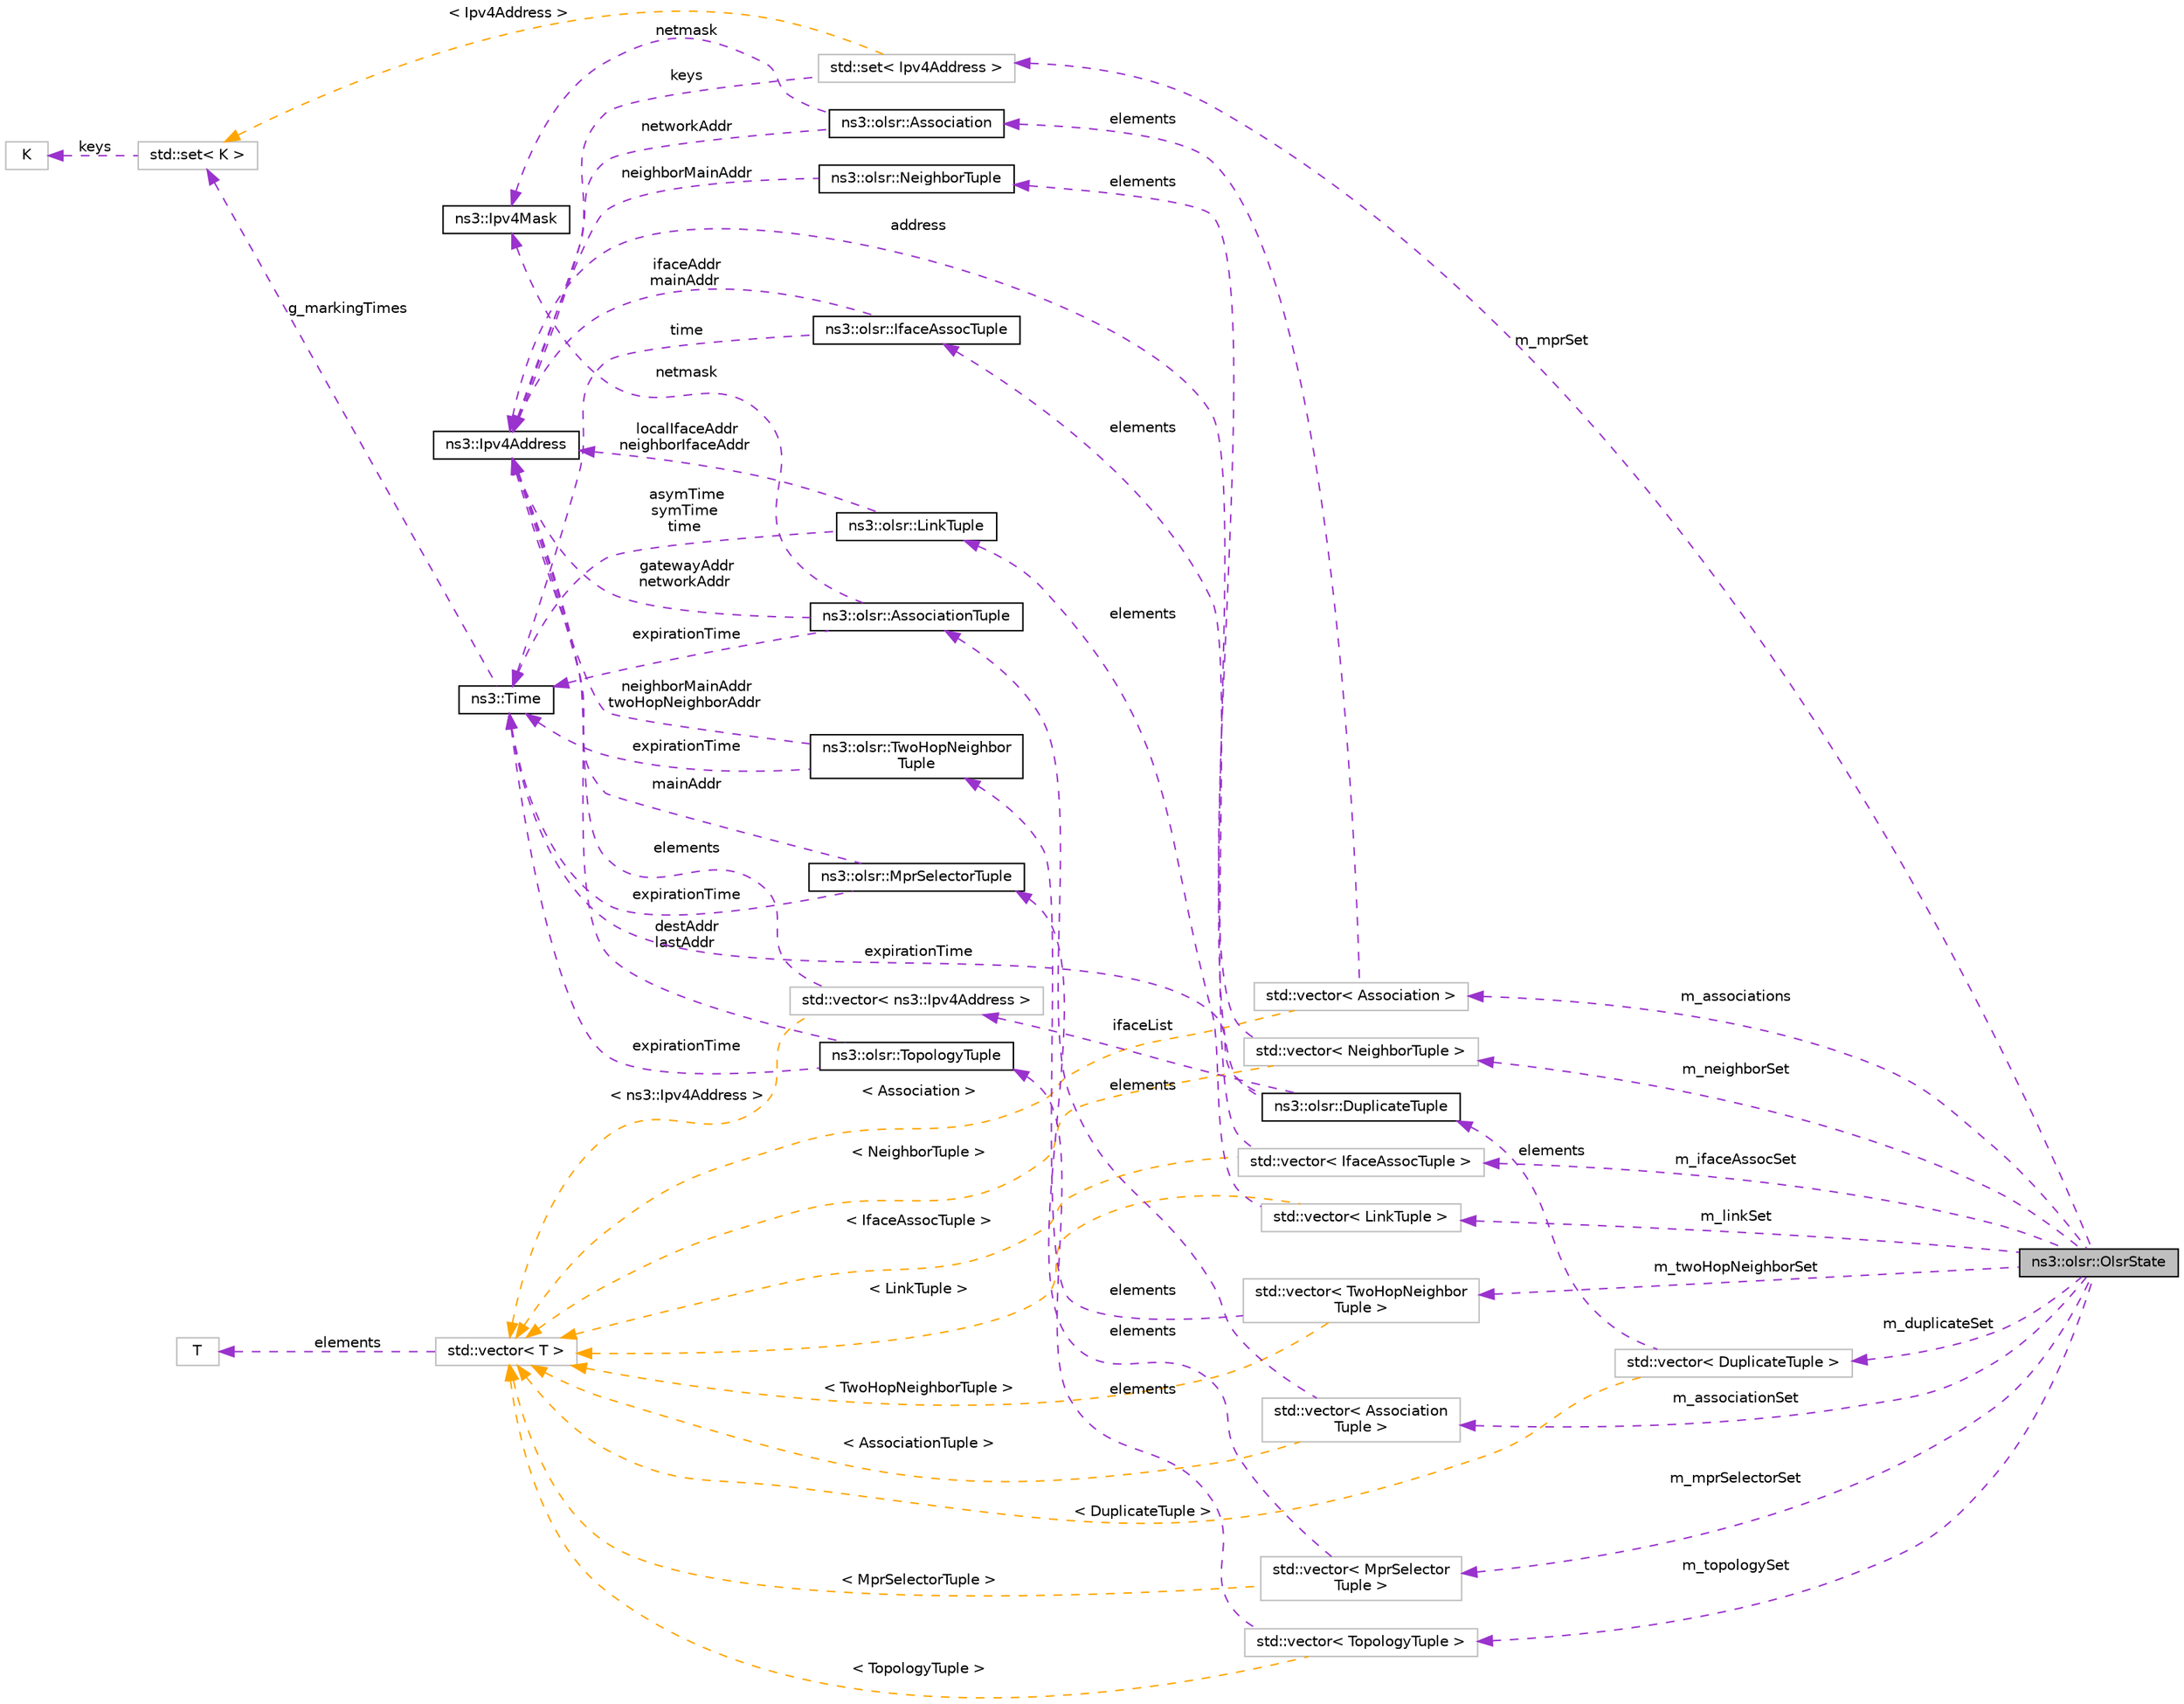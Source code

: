 digraph "ns3::olsr::OlsrState"
{
 // LATEX_PDF_SIZE
  edge [fontname="Helvetica",fontsize="10",labelfontname="Helvetica",labelfontsize="10"];
  node [fontname="Helvetica",fontsize="10",shape=record];
  rankdir="LR";
  Node1 [label="ns3::olsr::OlsrState",height=0.2,width=0.4,color="black", fillcolor="grey75", style="filled", fontcolor="black",tooltip="This class encapsulates all data structures needed for maintaining internal state of an OLSR node."];
  Node2 -> Node1 [dir="back",color="darkorchid3",fontsize="10",style="dashed",label=" m_associations" ,fontname="Helvetica"];
  Node2 [label="std::vector\< Association \>",height=0.2,width=0.4,color="grey75", fillcolor="white", style="filled",tooltip=" "];
  Node3 -> Node2 [dir="back",color="darkorchid3",fontsize="10",style="dashed",label=" elements" ,fontname="Helvetica"];
  Node3 [label="ns3::olsr::Association",height=0.2,width=0.4,color="black", fillcolor="white", style="filled",URL="$structns3_1_1olsr_1_1_association.html",tooltip="Association."];
  Node4 -> Node3 [dir="back",color="darkorchid3",fontsize="10",style="dashed",label=" netmask" ,fontname="Helvetica"];
  Node4 [label="ns3::Ipv4Mask",height=0.2,width=0.4,color="black", fillcolor="white", style="filled",URL="$classns3_1_1_ipv4_mask.html",tooltip="a class to represent an Ipv4 address mask"];
  Node5 -> Node3 [dir="back",color="darkorchid3",fontsize="10",style="dashed",label=" networkAddr" ,fontname="Helvetica"];
  Node5 [label="ns3::Ipv4Address",height=0.2,width=0.4,color="black", fillcolor="white", style="filled",URL="$classns3_1_1_ipv4_address.html",tooltip="Ipv4 addresses are stored in host order in this class."];
  Node6 -> Node2 [dir="back",color="orange",fontsize="10",style="dashed",label=" \< Association \>" ,fontname="Helvetica"];
  Node6 [label="std::vector\< T \>",height=0.2,width=0.4,color="grey75", fillcolor="white", style="filled",tooltip=" "];
  Node7 -> Node6 [dir="back",color="darkorchid3",fontsize="10",style="dashed",label=" elements" ,fontname="Helvetica"];
  Node7 [label="T",height=0.2,width=0.4,color="grey75", fillcolor="white", style="filled",tooltip=" "];
  Node8 -> Node1 [dir="back",color="darkorchid3",fontsize="10",style="dashed",label=" m_ifaceAssocSet" ,fontname="Helvetica"];
  Node8 [label="std::vector\< IfaceAssocTuple \>",height=0.2,width=0.4,color="grey75", fillcolor="white", style="filled",tooltip=" "];
  Node9 -> Node8 [dir="back",color="darkorchid3",fontsize="10",style="dashed",label=" elements" ,fontname="Helvetica"];
  Node9 [label="ns3::olsr::IfaceAssocTuple",height=0.2,width=0.4,color="black", fillcolor="white", style="filled",URL="$structns3_1_1olsr_1_1_iface_assoc_tuple.html",tooltip="An Interface Association Tuple."];
  Node10 -> Node9 [dir="back",color="darkorchid3",fontsize="10",style="dashed",label=" time" ,fontname="Helvetica"];
  Node10 [label="ns3::Time",height=0.2,width=0.4,color="black", fillcolor="white", style="filled",URL="$classns3_1_1_time.html",tooltip="Simulation virtual time values and global simulation resolution."];
  Node11 -> Node10 [dir="back",color="darkorchid3",fontsize="10",style="dashed",label=" g_markingTimes" ,fontname="Helvetica"];
  Node11 [label="std::set\< K \>",height=0.2,width=0.4,color="grey75", fillcolor="white", style="filled",tooltip=" "];
  Node12 -> Node11 [dir="back",color="darkorchid3",fontsize="10",style="dashed",label=" keys" ,fontname="Helvetica"];
  Node12 [label="K",height=0.2,width=0.4,color="grey75", fillcolor="white", style="filled",tooltip=" "];
  Node5 -> Node9 [dir="back",color="darkorchid3",fontsize="10",style="dashed",label=" ifaceAddr\nmainAddr" ,fontname="Helvetica"];
  Node6 -> Node8 [dir="back",color="orange",fontsize="10",style="dashed",label=" \< IfaceAssocTuple \>" ,fontname="Helvetica"];
  Node13 -> Node1 [dir="back",color="darkorchid3",fontsize="10",style="dashed",label=" m_linkSet" ,fontname="Helvetica"];
  Node13 [label="std::vector\< LinkTuple \>",height=0.2,width=0.4,color="grey75", fillcolor="white", style="filled",tooltip=" "];
  Node14 -> Node13 [dir="back",color="darkorchid3",fontsize="10",style="dashed",label=" elements" ,fontname="Helvetica"];
  Node14 [label="ns3::olsr::LinkTuple",height=0.2,width=0.4,color="black", fillcolor="white", style="filled",URL="$structns3_1_1olsr_1_1_link_tuple.html",tooltip="A Link Tuple."];
  Node10 -> Node14 [dir="back",color="darkorchid3",fontsize="10",style="dashed",label=" asymTime\nsymTime\ntime" ,fontname="Helvetica"];
  Node5 -> Node14 [dir="back",color="darkorchid3",fontsize="10",style="dashed",label=" localIfaceAddr\nneighborIfaceAddr" ,fontname="Helvetica"];
  Node6 -> Node13 [dir="back",color="orange",fontsize="10",style="dashed",label=" \< LinkTuple \>" ,fontname="Helvetica"];
  Node15 -> Node1 [dir="back",color="darkorchid3",fontsize="10",style="dashed",label=" m_twoHopNeighborSet" ,fontname="Helvetica"];
  Node15 [label="std::vector\< TwoHopNeighbor\lTuple \>",height=0.2,width=0.4,color="grey75", fillcolor="white", style="filled",tooltip=" "];
  Node16 -> Node15 [dir="back",color="darkorchid3",fontsize="10",style="dashed",label=" elements" ,fontname="Helvetica"];
  Node16 [label="ns3::olsr::TwoHopNeighbor\lTuple",height=0.2,width=0.4,color="black", fillcolor="white", style="filled",URL="$structns3_1_1olsr_1_1_two_hop_neighbor_tuple.html",tooltip="A 2-hop Tuple."];
  Node10 -> Node16 [dir="back",color="darkorchid3",fontsize="10",style="dashed",label=" expirationTime" ,fontname="Helvetica"];
  Node5 -> Node16 [dir="back",color="darkorchid3",fontsize="10",style="dashed",label=" neighborMainAddr\ntwoHopNeighborAddr" ,fontname="Helvetica"];
  Node6 -> Node15 [dir="back",color="orange",fontsize="10",style="dashed",label=" \< TwoHopNeighborTuple \>" ,fontname="Helvetica"];
  Node17 -> Node1 [dir="back",color="darkorchid3",fontsize="10",style="dashed",label=" m_mprSet" ,fontname="Helvetica"];
  Node17 [label="std::set\< Ipv4Address \>",height=0.2,width=0.4,color="grey75", fillcolor="white", style="filled",tooltip=" "];
  Node5 -> Node17 [dir="back",color="darkorchid3",fontsize="10",style="dashed",label=" keys" ,fontname="Helvetica"];
  Node11 -> Node17 [dir="back",color="orange",fontsize="10",style="dashed",label=" \< Ipv4Address \>" ,fontname="Helvetica"];
  Node18 -> Node1 [dir="back",color="darkorchid3",fontsize="10",style="dashed",label=" m_neighborSet" ,fontname="Helvetica"];
  Node18 [label="std::vector\< NeighborTuple \>",height=0.2,width=0.4,color="grey75", fillcolor="white", style="filled",tooltip=" "];
  Node19 -> Node18 [dir="back",color="darkorchid3",fontsize="10",style="dashed",label=" elements" ,fontname="Helvetica"];
  Node19 [label="ns3::olsr::NeighborTuple",height=0.2,width=0.4,color="black", fillcolor="white", style="filled",URL="$structns3_1_1olsr_1_1_neighbor_tuple.html",tooltip="A Neighbor Tuple."];
  Node5 -> Node19 [dir="back",color="darkorchid3",fontsize="10",style="dashed",label=" neighborMainAddr" ,fontname="Helvetica"];
  Node6 -> Node18 [dir="back",color="orange",fontsize="10",style="dashed",label=" \< NeighborTuple \>" ,fontname="Helvetica"];
  Node20 -> Node1 [dir="back",color="darkorchid3",fontsize="10",style="dashed",label=" m_associationSet" ,fontname="Helvetica"];
  Node20 [label="std::vector\< Association\lTuple \>",height=0.2,width=0.4,color="grey75", fillcolor="white", style="filled",tooltip=" "];
  Node21 -> Node20 [dir="back",color="darkorchid3",fontsize="10",style="dashed",label=" elements" ,fontname="Helvetica"];
  Node21 [label="ns3::olsr::AssociationTuple",height=0.2,width=0.4,color="black", fillcolor="white", style="filled",URL="$structns3_1_1olsr_1_1_association_tuple.html",tooltip="An Association Tuple."];
  Node10 -> Node21 [dir="back",color="darkorchid3",fontsize="10",style="dashed",label=" expirationTime" ,fontname="Helvetica"];
  Node4 -> Node21 [dir="back",color="darkorchid3",fontsize="10",style="dashed",label=" netmask" ,fontname="Helvetica"];
  Node5 -> Node21 [dir="back",color="darkorchid3",fontsize="10",style="dashed",label=" gatewayAddr\nnetworkAddr" ,fontname="Helvetica"];
  Node6 -> Node20 [dir="back",color="orange",fontsize="10",style="dashed",label=" \< AssociationTuple \>" ,fontname="Helvetica"];
  Node22 -> Node1 [dir="back",color="darkorchid3",fontsize="10",style="dashed",label=" m_topologySet" ,fontname="Helvetica"];
  Node22 [label="std::vector\< TopologyTuple \>",height=0.2,width=0.4,color="grey75", fillcolor="white", style="filled",tooltip=" "];
  Node23 -> Node22 [dir="back",color="darkorchid3",fontsize="10",style="dashed",label=" elements" ,fontname="Helvetica"];
  Node23 [label="ns3::olsr::TopologyTuple",height=0.2,width=0.4,color="black", fillcolor="white", style="filled",URL="$structns3_1_1olsr_1_1_topology_tuple.html",tooltip="A Topology Tuple."];
  Node10 -> Node23 [dir="back",color="darkorchid3",fontsize="10",style="dashed",label=" expirationTime" ,fontname="Helvetica"];
  Node5 -> Node23 [dir="back",color="darkorchid3",fontsize="10",style="dashed",label=" destAddr\nlastAddr" ,fontname="Helvetica"];
  Node6 -> Node22 [dir="back",color="orange",fontsize="10",style="dashed",label=" \< TopologyTuple \>" ,fontname="Helvetica"];
  Node24 -> Node1 [dir="back",color="darkorchid3",fontsize="10",style="dashed",label=" m_mprSelectorSet" ,fontname="Helvetica"];
  Node24 [label="std::vector\< MprSelector\lTuple \>",height=0.2,width=0.4,color="grey75", fillcolor="white", style="filled",tooltip=" "];
  Node25 -> Node24 [dir="back",color="darkorchid3",fontsize="10",style="dashed",label=" elements" ,fontname="Helvetica"];
  Node25 [label="ns3::olsr::MprSelectorTuple",height=0.2,width=0.4,color="black", fillcolor="white", style="filled",URL="$structns3_1_1olsr_1_1_mpr_selector_tuple.html",tooltip="An MPR-Selector Tuple."];
  Node10 -> Node25 [dir="back",color="darkorchid3",fontsize="10",style="dashed",label=" expirationTime" ,fontname="Helvetica"];
  Node5 -> Node25 [dir="back",color="darkorchid3",fontsize="10",style="dashed",label=" mainAddr" ,fontname="Helvetica"];
  Node6 -> Node24 [dir="back",color="orange",fontsize="10",style="dashed",label=" \< MprSelectorTuple \>" ,fontname="Helvetica"];
  Node26 -> Node1 [dir="back",color="darkorchid3",fontsize="10",style="dashed",label=" m_duplicateSet" ,fontname="Helvetica"];
  Node26 [label="std::vector\< DuplicateTuple \>",height=0.2,width=0.4,color="grey75", fillcolor="white", style="filled",tooltip=" "];
  Node27 -> Node26 [dir="back",color="darkorchid3",fontsize="10",style="dashed",label=" elements" ,fontname="Helvetica"];
  Node27 [label="ns3::olsr::DuplicateTuple",height=0.2,width=0.4,color="black", fillcolor="white", style="filled",URL="$structns3_1_1olsr_1_1_duplicate_tuple.html",tooltip="A Duplicate Tuple."];
  Node28 -> Node27 [dir="back",color="darkorchid3",fontsize="10",style="dashed",label=" ifaceList" ,fontname="Helvetica"];
  Node28 [label="std::vector\< ns3::Ipv4Address \>",height=0.2,width=0.4,color="grey75", fillcolor="white", style="filled",tooltip=" "];
  Node5 -> Node28 [dir="back",color="darkorchid3",fontsize="10",style="dashed",label=" elements" ,fontname="Helvetica"];
  Node6 -> Node28 [dir="back",color="orange",fontsize="10",style="dashed",label=" \< ns3::Ipv4Address \>" ,fontname="Helvetica"];
  Node10 -> Node27 [dir="back",color="darkorchid3",fontsize="10",style="dashed",label=" expirationTime" ,fontname="Helvetica"];
  Node5 -> Node27 [dir="back",color="darkorchid3",fontsize="10",style="dashed",label=" address" ,fontname="Helvetica"];
  Node6 -> Node26 [dir="back",color="orange",fontsize="10",style="dashed",label=" \< DuplicateTuple \>" ,fontname="Helvetica"];
}
